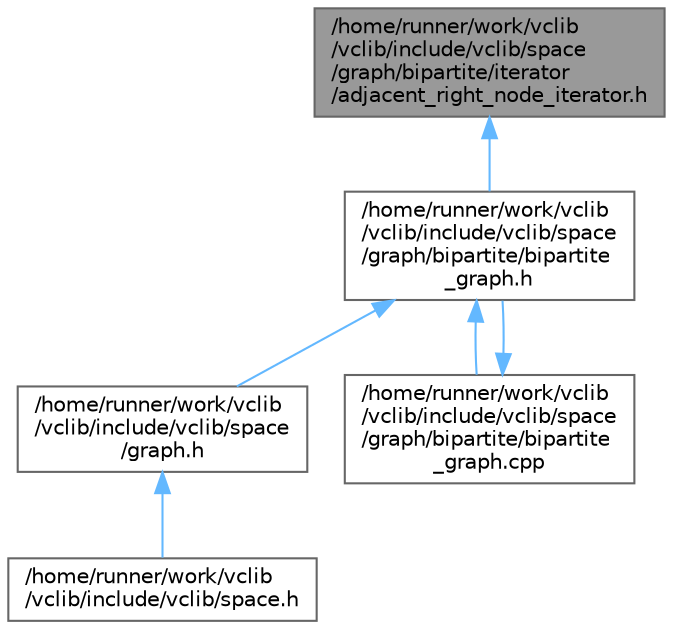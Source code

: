 digraph "/home/runner/work/vclib/vclib/include/vclib/space/graph/bipartite/iterator/adjacent_right_node_iterator.h"
{
 // LATEX_PDF_SIZE
  bgcolor="transparent";
  edge [fontname=Helvetica,fontsize=10,labelfontname=Helvetica,labelfontsize=10];
  node [fontname=Helvetica,fontsize=10,shape=box,height=0.2,width=0.4];
  Node1 [label="/home/runner/work/vclib\l/vclib/include/vclib/space\l/graph/bipartite/iterator\l/adjacent_right_node_iterator.h",height=0.2,width=0.4,color="gray40", fillcolor="grey60", style="filled", fontcolor="black",tooltip=" "];
  Node1 -> Node2 [dir="back",color="steelblue1",style="solid"];
  Node2 [label="/home/runner/work/vclib\l/vclib/include/vclib/space\l/graph/bipartite/bipartite\l_graph.h",height=0.2,width=0.4,color="grey40", fillcolor="white", style="filled",URL="$bipartite__graph_8h.html",tooltip=" "];
  Node2 -> Node3 [dir="back",color="steelblue1",style="solid"];
  Node3 [label="/home/runner/work/vclib\l/vclib/include/vclib/space\l/graph.h",height=0.2,width=0.4,color="grey40", fillcolor="white", style="filled",URL="$graph_8h.html",tooltip=" "];
  Node3 -> Node4 [dir="back",color="steelblue1",style="solid"];
  Node4 [label="/home/runner/work/vclib\l/vclib/include/vclib/space.h",height=0.2,width=0.4,color="grey40", fillcolor="white", style="filled",URL="$space_8h.html",tooltip=" "];
  Node2 -> Node5 [dir="back",color="steelblue1",style="solid"];
  Node5 [label="/home/runner/work/vclib\l/vclib/include/vclib/space\l/graph/bipartite/bipartite\l_graph.cpp",height=0.2,width=0.4,color="grey40", fillcolor="white", style="filled",URL="$bipartite__graph_8cpp.html",tooltip=" "];
  Node5 -> Node2 [dir="back",color="steelblue1",style="solid"];
}

